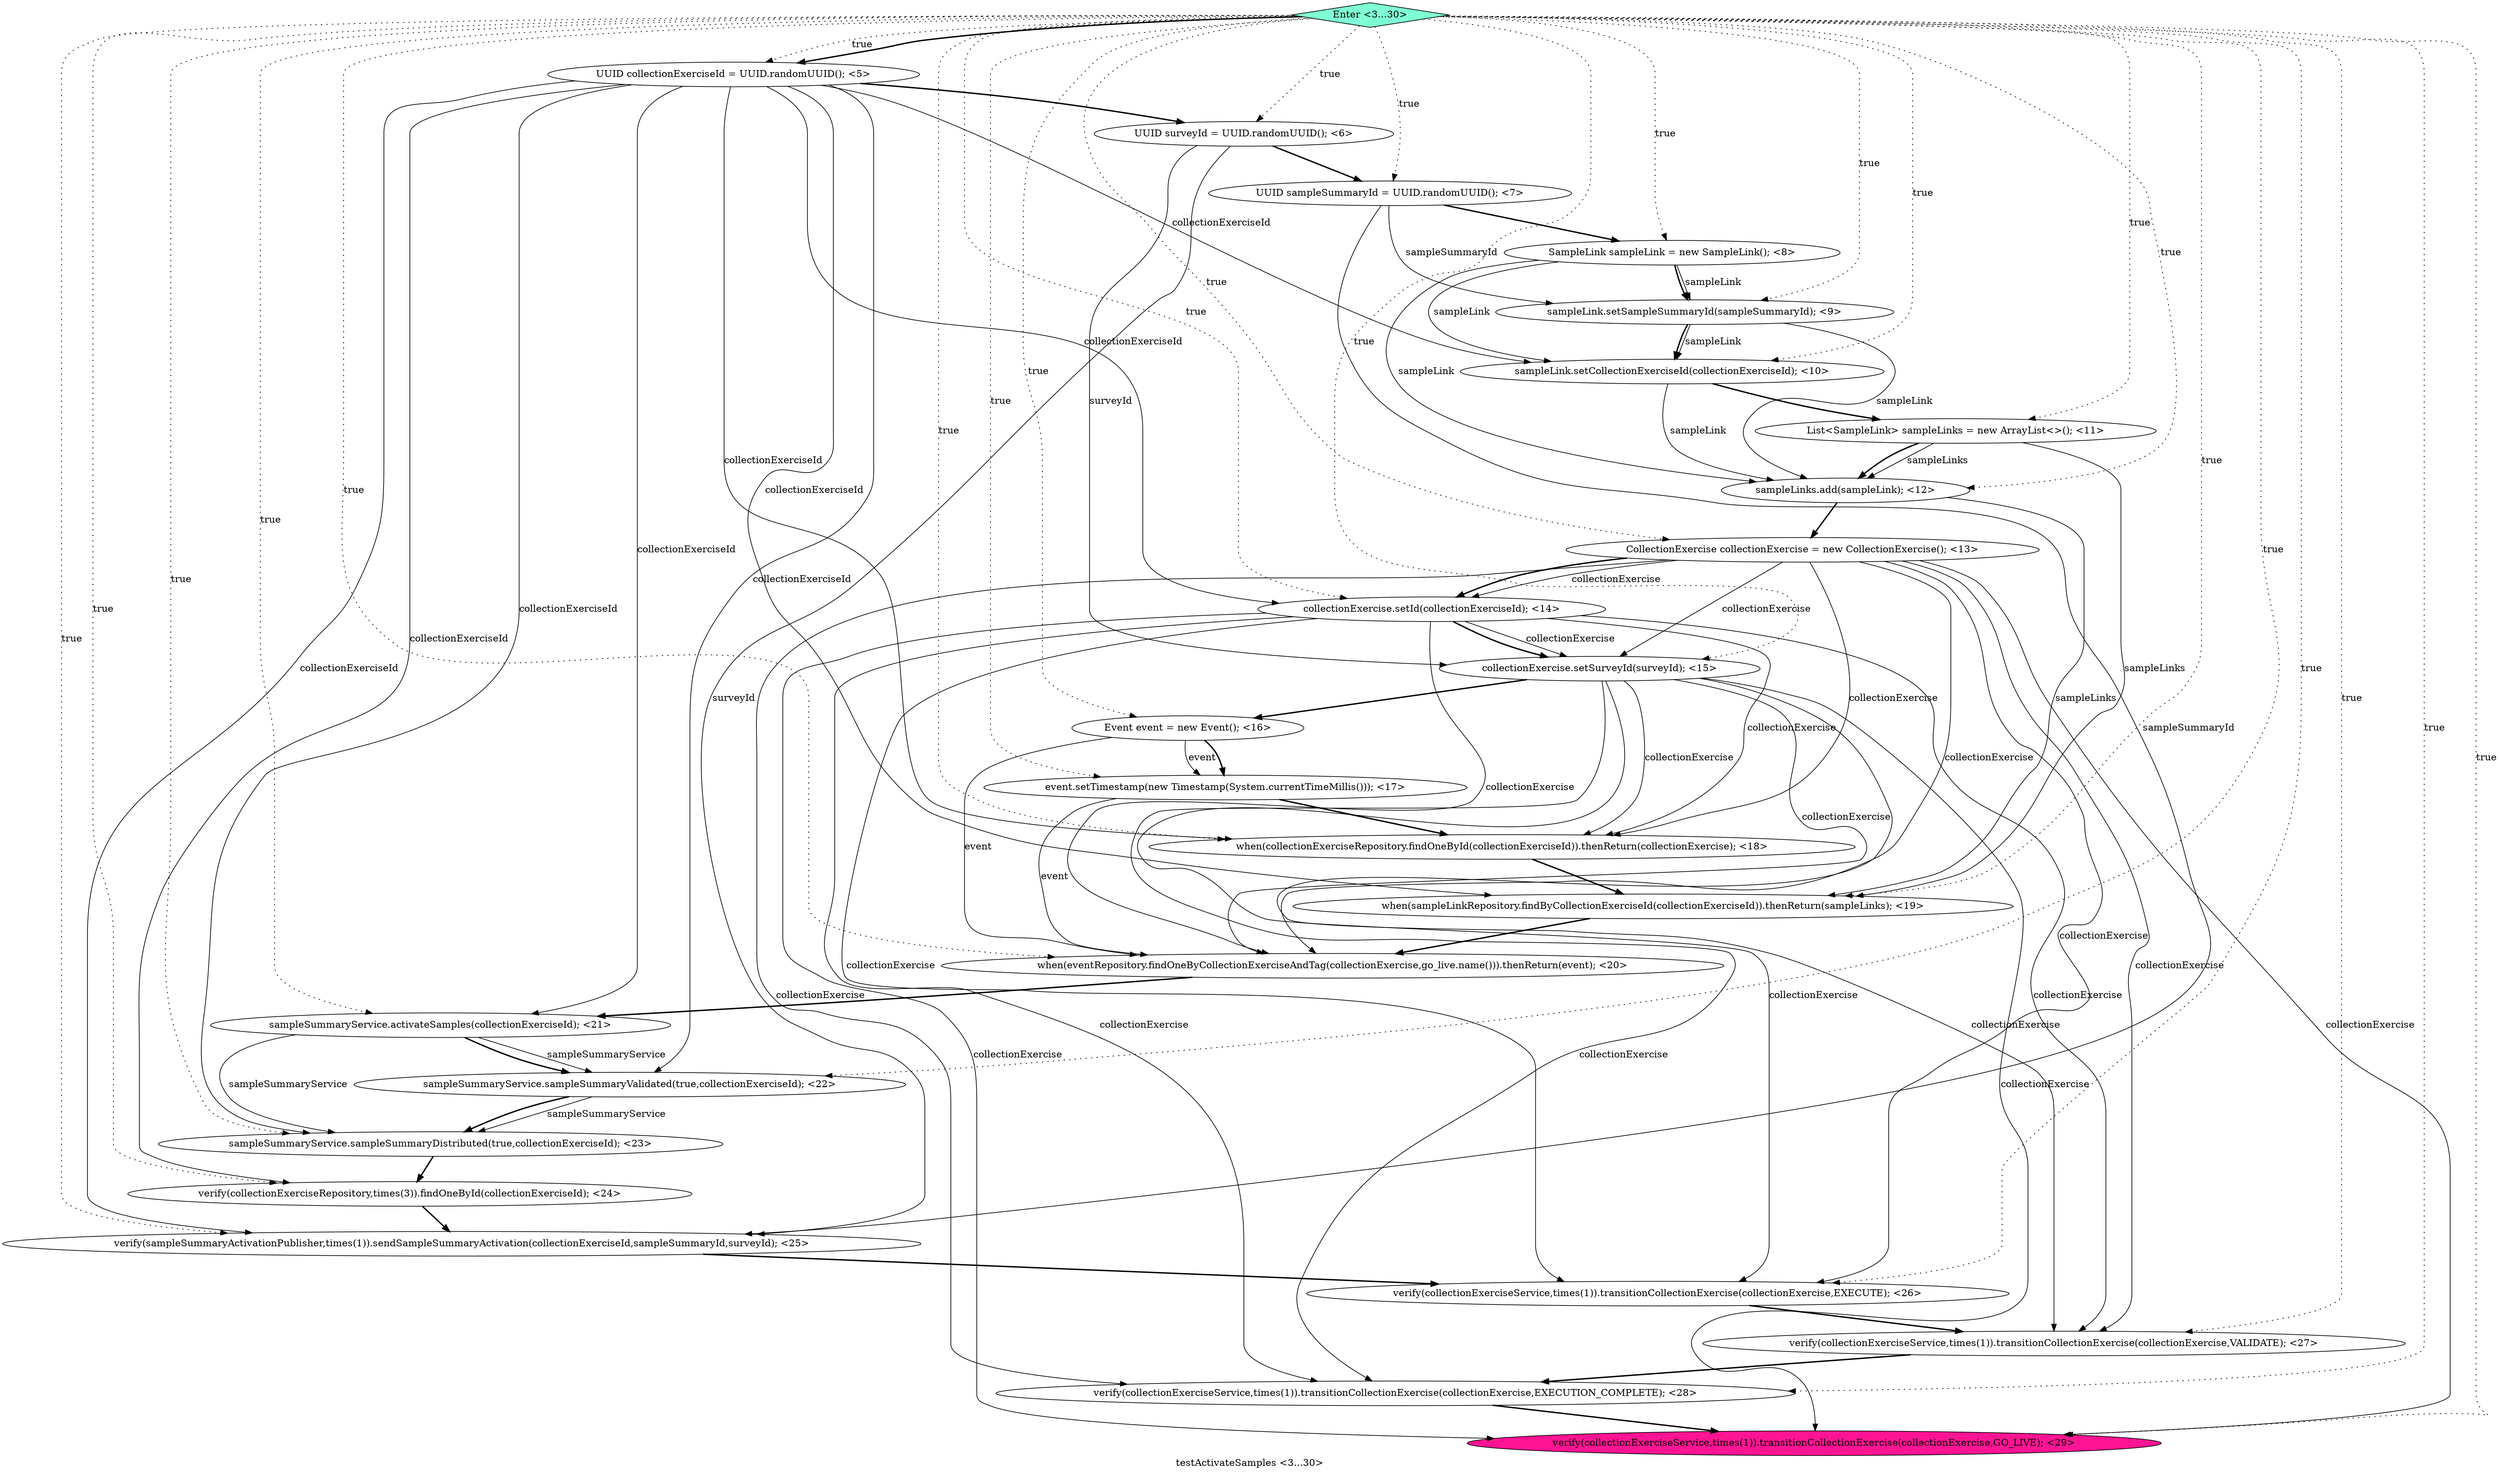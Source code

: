 digraph PDG {
label = "testActivateSamples <3...30>";
0.20 [style = filled, label = "verify(sampleSummaryActivationPublisher,times(1)).sendSampleSummaryActivation(collectionExerciseId,sampleSummaryId,surveyId); <25>", fillcolor = white, shape = ellipse];
0.6 [style = filled, label = "List<SampleLink> sampleLinks = new ArrayList<>(); <11>", fillcolor = white, shape = ellipse];
0.8 [style = filled, label = "CollectionExercise collectionExercise = new CollectionExercise(); <13>", fillcolor = white, shape = ellipse];
0.19 [style = filled, label = "verify(collectionExerciseRepository,times(3)).findOneById(collectionExerciseId); <24>", fillcolor = white, shape = ellipse];
0.23 [style = filled, label = "verify(collectionExerciseService,times(1)).transitionCollectionExercise(collectionExercise,EXECUTION_COMPLETE); <28>", fillcolor = white, shape = ellipse];
0.12 [style = filled, label = "event.setTimestamp(new Timestamp(System.currentTimeMillis())); <17>", fillcolor = white, shape = ellipse];
0.17 [style = filled, label = "sampleSummaryService.sampleSummaryValidated(true,collectionExerciseId); <22>", fillcolor = white, shape = ellipse];
0.16 [style = filled, label = "sampleSummaryService.activateSamples(collectionExerciseId); <21>", fillcolor = white, shape = ellipse];
0.14 [style = filled, label = "when(sampleLinkRepository.findByCollectionExerciseId(collectionExerciseId)).thenReturn(sampleLinks); <19>", fillcolor = white, shape = ellipse];
0.0 [style = filled, label = "UUID collectionExerciseId = UUID.randomUUID(); <5>", fillcolor = white, shape = ellipse];
0.11 [style = filled, label = "Event event = new Event(); <16>", fillcolor = white, shape = ellipse];
0.9 [style = filled, label = "collectionExercise.setId(collectionExerciseId); <14>", fillcolor = white, shape = ellipse];
0.5 [style = filled, label = "sampleLink.setCollectionExerciseId(collectionExerciseId); <10>", fillcolor = white, shape = ellipse];
0.15 [style = filled, label = "when(eventRepository.findOneByCollectionExerciseAndTag(collectionExercise,go_live.name())).thenReturn(event); <20>", fillcolor = white, shape = ellipse];
0.22 [style = filled, label = "verify(collectionExerciseService,times(1)).transitionCollectionExercise(collectionExercise,VALIDATE); <27>", fillcolor = white, shape = ellipse];
0.7 [style = filled, label = "sampleLinks.add(sampleLink); <12>", fillcolor = white, shape = ellipse];
0.21 [style = filled, label = "verify(collectionExerciseService,times(1)).transitionCollectionExercise(collectionExercise,EXECUTE); <26>", fillcolor = white, shape = ellipse];
0.10 [style = filled, label = "collectionExercise.setSurveyId(surveyId); <15>", fillcolor = white, shape = ellipse];
0.4 [style = filled, label = "sampleLink.setSampleSummaryId(sampleSummaryId); <9>", fillcolor = white, shape = ellipse];
0.2 [style = filled, label = "UUID sampleSummaryId = UUID.randomUUID(); <7>", fillcolor = white, shape = ellipse];
0.3 [style = filled, label = "SampleLink sampleLink = new SampleLink(); <8>", fillcolor = white, shape = ellipse];
0.1 [style = filled, label = "UUID surveyId = UUID.randomUUID(); <6>", fillcolor = white, shape = ellipse];
0.13 [style = filled, label = "when(collectionExerciseRepository.findOneById(collectionExerciseId)).thenReturn(collectionExercise); <18>", fillcolor = white, shape = ellipse];
0.25 [style = filled, label = "Enter <3...30>", fillcolor = aquamarine, shape = diamond];
0.24 [style = filled, label = "verify(collectionExerciseService,times(1)).transitionCollectionExercise(collectionExercise,GO_LIVE); <29>", fillcolor = deeppink, shape = ellipse];
0.18 [style = filled, label = "sampleSummaryService.sampleSummaryDistributed(true,collectionExerciseId); <23>", fillcolor = white, shape = ellipse];
0.0 -> 0.1 [style = bold, label=""];
0.0 -> 0.5 [style = solid, label="collectionExerciseId"];
0.0 -> 0.9 [style = solid, label="collectionExerciseId"];
0.0 -> 0.13 [style = solid, label="collectionExerciseId"];
0.0 -> 0.14 [style = solid, label="collectionExerciseId"];
0.0 -> 0.16 [style = solid, label="collectionExerciseId"];
0.0 -> 0.17 [style = solid, label="collectionExerciseId"];
0.0 -> 0.18 [style = solid, label="collectionExerciseId"];
0.0 -> 0.19 [style = solid, label="collectionExerciseId"];
0.0 -> 0.20 [style = solid, label="collectionExerciseId"];
0.1 -> 0.2 [style = bold, label=""];
0.1 -> 0.10 [style = solid, label="surveyId"];
0.1 -> 0.20 [style = solid, label="surveyId"];
0.2 -> 0.3 [style = bold, label=""];
0.2 -> 0.4 [style = solid, label="sampleSummaryId"];
0.2 -> 0.20 [style = solid, label="sampleSummaryId"];
0.3 -> 0.4 [style = solid, label="sampleLink"];
0.3 -> 0.4 [style = bold, label=""];
0.3 -> 0.5 [style = solid, label="sampleLink"];
0.3 -> 0.7 [style = solid, label="sampleLink"];
0.4 -> 0.5 [style = solid, label="sampleLink"];
0.4 -> 0.5 [style = bold, label=""];
0.4 -> 0.7 [style = solid, label="sampleLink"];
0.5 -> 0.6 [style = bold, label=""];
0.5 -> 0.7 [style = solid, label="sampleLink"];
0.6 -> 0.7 [style = solid, label="sampleLinks"];
0.6 -> 0.7 [style = bold, label=""];
0.6 -> 0.14 [style = solid, label="sampleLinks"];
0.7 -> 0.8 [style = bold, label=""];
0.7 -> 0.14 [style = solid, label="sampleLinks"];
0.8 -> 0.9 [style = solid, label="collectionExercise"];
0.8 -> 0.9 [style = bold, label=""];
0.8 -> 0.10 [style = solid, label="collectionExercise"];
0.8 -> 0.13 [style = solid, label="collectionExercise"];
0.8 -> 0.15 [style = solid, label="collectionExercise"];
0.8 -> 0.21 [style = solid, label="collectionExercise"];
0.8 -> 0.22 [style = solid, label="collectionExercise"];
0.8 -> 0.23 [style = solid, label="collectionExercise"];
0.8 -> 0.24 [style = solid, label="collectionExercise"];
0.9 -> 0.10 [style = solid, label="collectionExercise"];
0.9 -> 0.10 [style = bold, label=""];
0.9 -> 0.13 [style = solid, label="collectionExercise"];
0.9 -> 0.15 [style = solid, label="collectionExercise"];
0.9 -> 0.21 [style = solid, label="collectionExercise"];
0.9 -> 0.22 [style = solid, label="collectionExercise"];
0.9 -> 0.23 [style = solid, label="collectionExercise"];
0.9 -> 0.24 [style = solid, label="collectionExercise"];
0.10 -> 0.11 [style = bold, label=""];
0.10 -> 0.13 [style = solid, label="collectionExercise"];
0.10 -> 0.15 [style = solid, label="collectionExercise"];
0.10 -> 0.21 [style = solid, label="collectionExercise"];
0.10 -> 0.22 [style = solid, label="collectionExercise"];
0.10 -> 0.23 [style = solid, label="collectionExercise"];
0.10 -> 0.24 [style = solid, label="collectionExercise"];
0.11 -> 0.12 [style = solid, label="event"];
0.11 -> 0.12 [style = bold, label=""];
0.11 -> 0.15 [style = solid, label="event"];
0.12 -> 0.13 [style = bold, label=""];
0.12 -> 0.15 [style = solid, label="event"];
0.13 -> 0.14 [style = bold, label=""];
0.14 -> 0.15 [style = bold, label=""];
0.15 -> 0.16 [style = bold, label=""];
0.16 -> 0.17 [style = solid, label="sampleSummaryService"];
0.16 -> 0.17 [style = bold, label=""];
0.16 -> 0.18 [style = solid, label="sampleSummaryService"];
0.17 -> 0.18 [style = solid, label="sampleSummaryService"];
0.17 -> 0.18 [style = bold, label=""];
0.18 -> 0.19 [style = bold, label=""];
0.19 -> 0.20 [style = bold, label=""];
0.20 -> 0.21 [style = bold, label=""];
0.21 -> 0.22 [style = bold, label=""];
0.22 -> 0.23 [style = bold, label=""];
0.23 -> 0.24 [style = bold, label=""];
0.25 -> 0.0 [style = dotted, label="true"];
0.25 -> 0.0 [style = bold, label=""];
0.25 -> 0.1 [style = dotted, label="true"];
0.25 -> 0.2 [style = dotted, label="true"];
0.25 -> 0.3 [style = dotted, label="true"];
0.25 -> 0.4 [style = dotted, label="true"];
0.25 -> 0.5 [style = dotted, label="true"];
0.25 -> 0.6 [style = dotted, label="true"];
0.25 -> 0.7 [style = dotted, label="true"];
0.25 -> 0.8 [style = dotted, label="true"];
0.25 -> 0.9 [style = dotted, label="true"];
0.25 -> 0.10 [style = dotted, label="true"];
0.25 -> 0.11 [style = dotted, label="true"];
0.25 -> 0.12 [style = dotted, label="true"];
0.25 -> 0.13 [style = dotted, label="true"];
0.25 -> 0.14 [style = dotted, label="true"];
0.25 -> 0.15 [style = dotted, label="true"];
0.25 -> 0.16 [style = dotted, label="true"];
0.25 -> 0.17 [style = dotted, label="true"];
0.25 -> 0.18 [style = dotted, label="true"];
0.25 -> 0.19 [style = dotted, label="true"];
0.25 -> 0.20 [style = dotted, label="true"];
0.25 -> 0.21 [style = dotted, label="true"];
0.25 -> 0.22 [style = dotted, label="true"];
0.25 -> 0.23 [style = dotted, label="true"];
0.25 -> 0.24 [style = dotted, label="true"];
}
